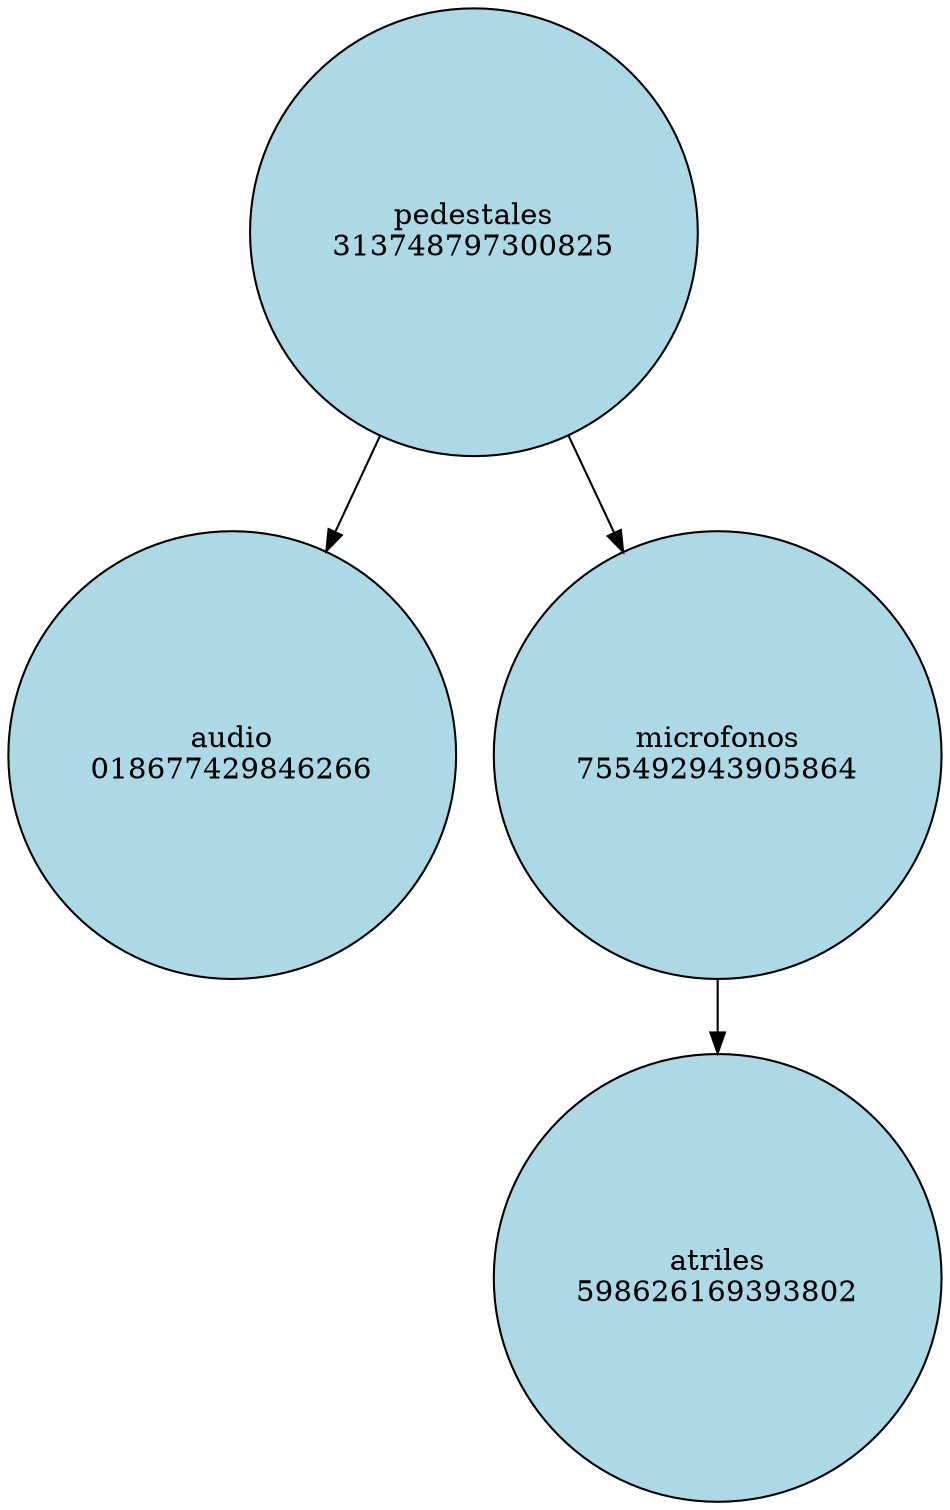digraph AVL {
    node [shape=circle, style=filled];
    "313748797300825" [label="pedestales\n313748797300825", fillcolor=lightblue];
    "313748797300825" -> "018677429846266";
    "018677429846266" [label="audio\n018677429846266", fillcolor=lightblue];
    "313748797300825" -> "755492943905864";
    "755492943905864" [label="microfonos\n755492943905864", fillcolor=lightblue];
    "755492943905864" -> "598626169393802";
    "598626169393802" [label="atriles\n598626169393802", fillcolor=lightblue];
}
